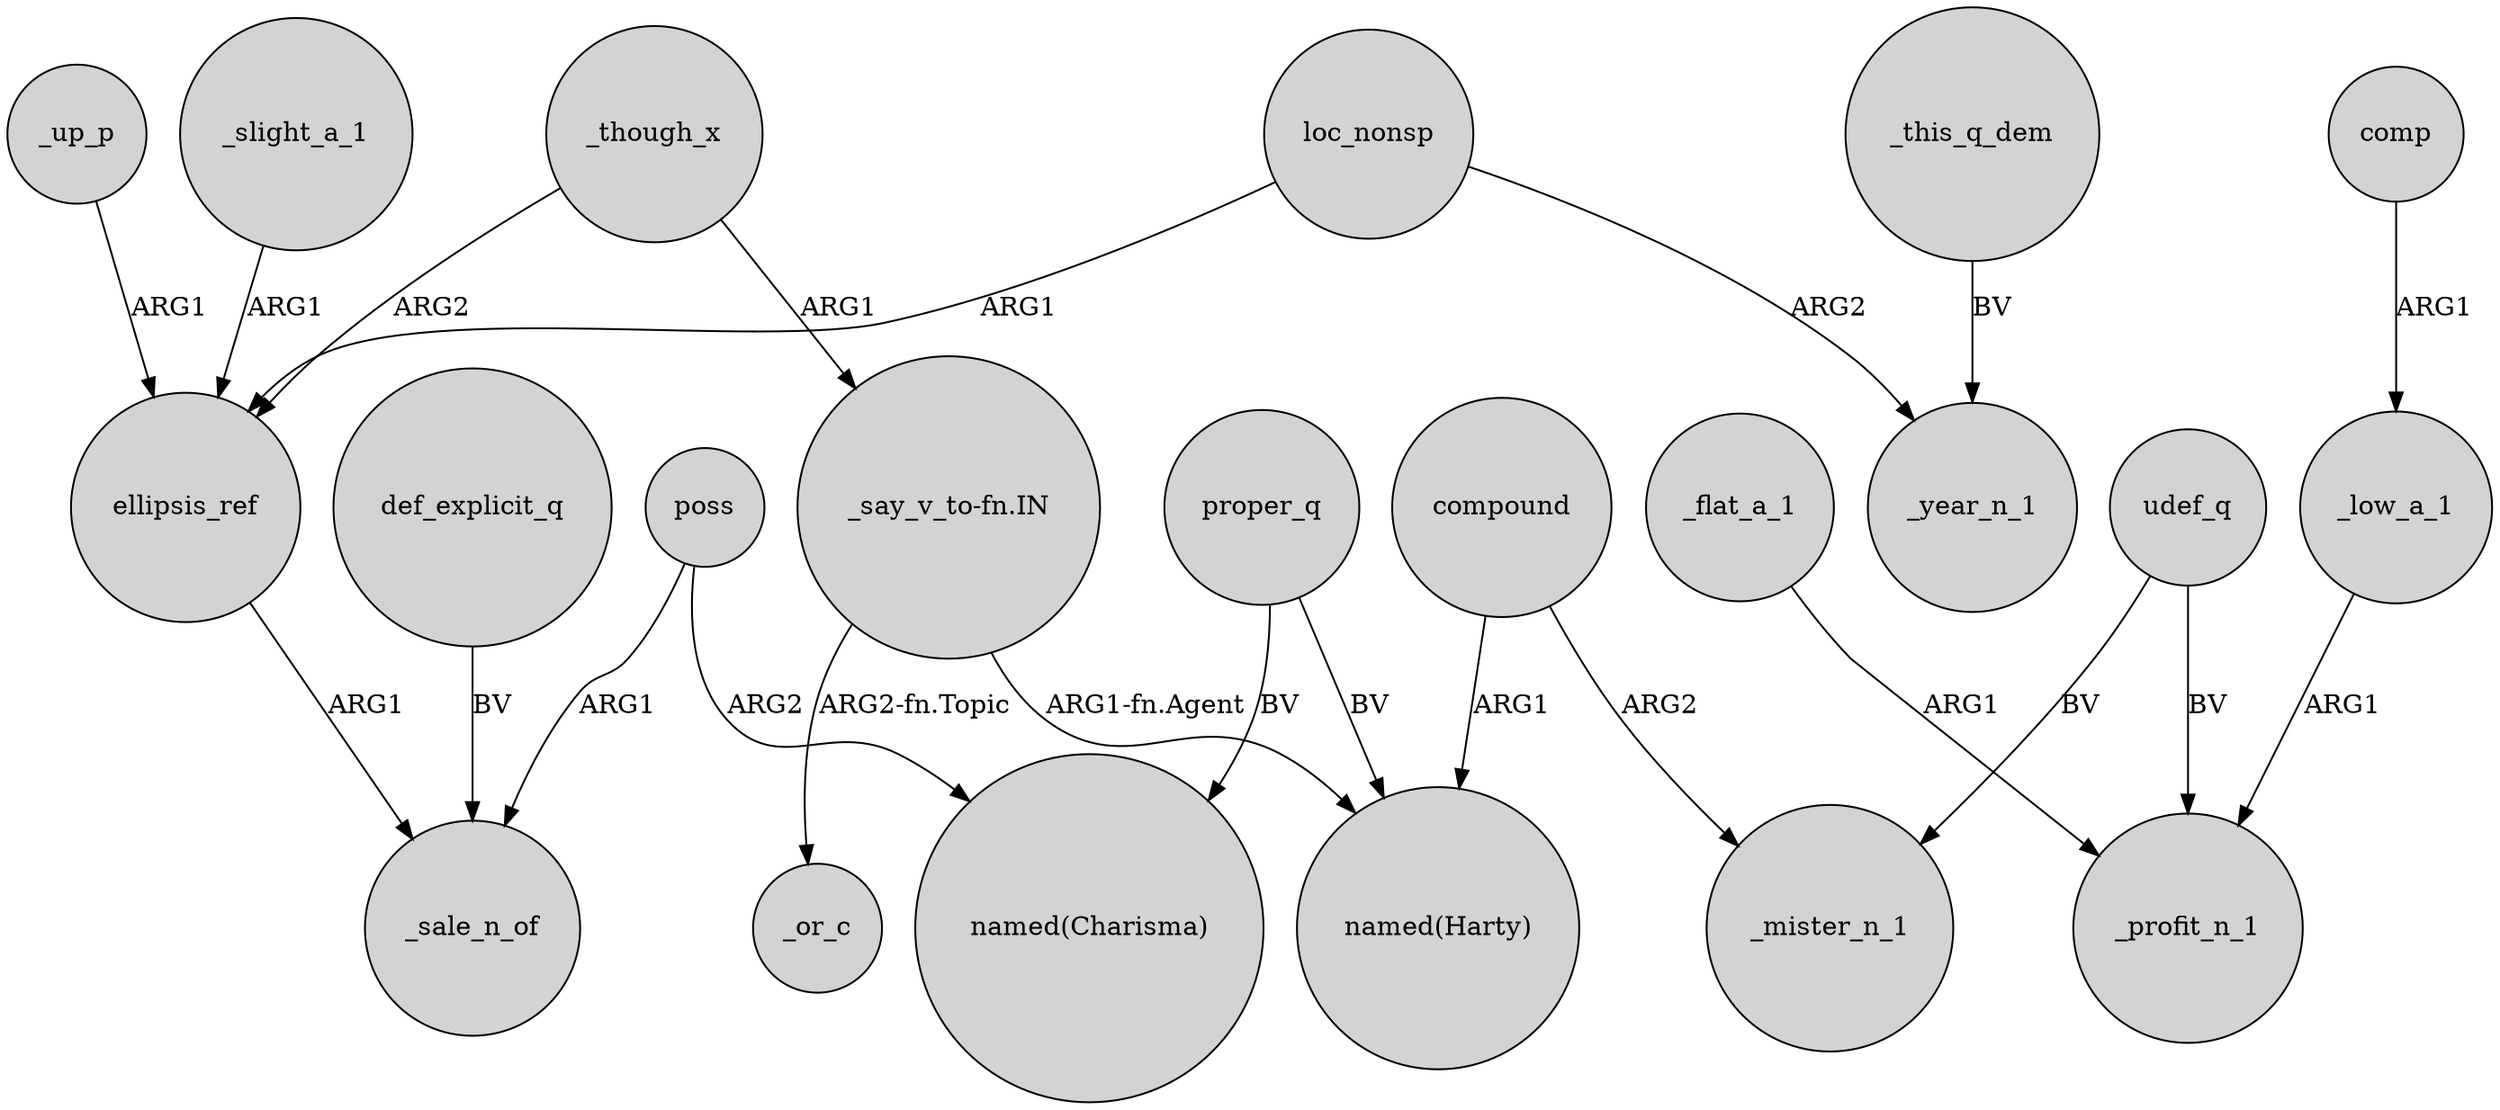 digraph {
	node [shape=circle style=filled]
	_though_x -> ellipsis_ref [label=ARG2]
	compound -> "named(Harty)" [label=ARG1]
	_flat_a_1 -> _profit_n_1 [label=ARG1]
	"_say_v_to-fn.IN" -> _or_c [label="ARG2-fn.Topic"]
	compound -> _mister_n_1 [label=ARG2]
	_up_p -> ellipsis_ref [label=ARG1]
	udef_q -> _mister_n_1 [label=BV]
	loc_nonsp -> ellipsis_ref [label=ARG1]
	"_say_v_to-fn.IN" -> "named(Harty)" [label="ARG1-fn.Agent"]
	def_explicit_q -> _sale_n_of [label=BV]
	proper_q -> "named(Harty)" [label=BV]
	poss -> "named(Charisma)" [label=ARG2]
	_slight_a_1 -> ellipsis_ref [label=ARG1]
	_though_x -> "_say_v_to-fn.IN" [label=ARG1]
	ellipsis_ref -> _sale_n_of [label=ARG1]
	poss -> _sale_n_of [label=ARG1]
	loc_nonsp -> _year_n_1 [label=ARG2]
	_low_a_1 -> _profit_n_1 [label=ARG1]
	udef_q -> _profit_n_1 [label=BV]
	proper_q -> "named(Charisma)" [label=BV]
	comp -> _low_a_1 [label=ARG1]
	_this_q_dem -> _year_n_1 [label=BV]
}
